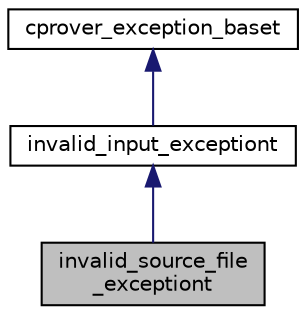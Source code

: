 digraph "invalid_source_file_exceptiont"
{
 // LATEX_PDF_SIZE
  bgcolor="transparent";
  edge [fontname="Helvetica",fontsize="10",labelfontname="Helvetica",labelfontsize="10"];
  node [fontname="Helvetica",fontsize="10",shape=record];
  Node1 [label="invalid_source_file\l_exceptiont",height=0.2,width=0.4,color="black", fillcolor="grey75", style="filled", fontcolor="black",tooltip="Thrown when we can't handle something in an input source file."];
  Node2 -> Node1 [dir="back",color="midnightblue",fontsize="10",style="solid",fontname="Helvetica"];
  Node2 [label="invalid_input_exceptiont",height=0.2,width=0.4,color="black",URL="$classinvalid__input__exceptiont.html",tooltip="Thrown when user-provided input cannot be processed."];
  Node3 -> Node2 [dir="back",color="midnightblue",fontsize="10",style="solid",fontname="Helvetica"];
  Node3 [label="cprover_exception_baset",height=0.2,width=0.4,color="black",URL="$classcprover__exception__baset.html",tooltip="Base class for exceptions thrown in the cprover project."];
}
